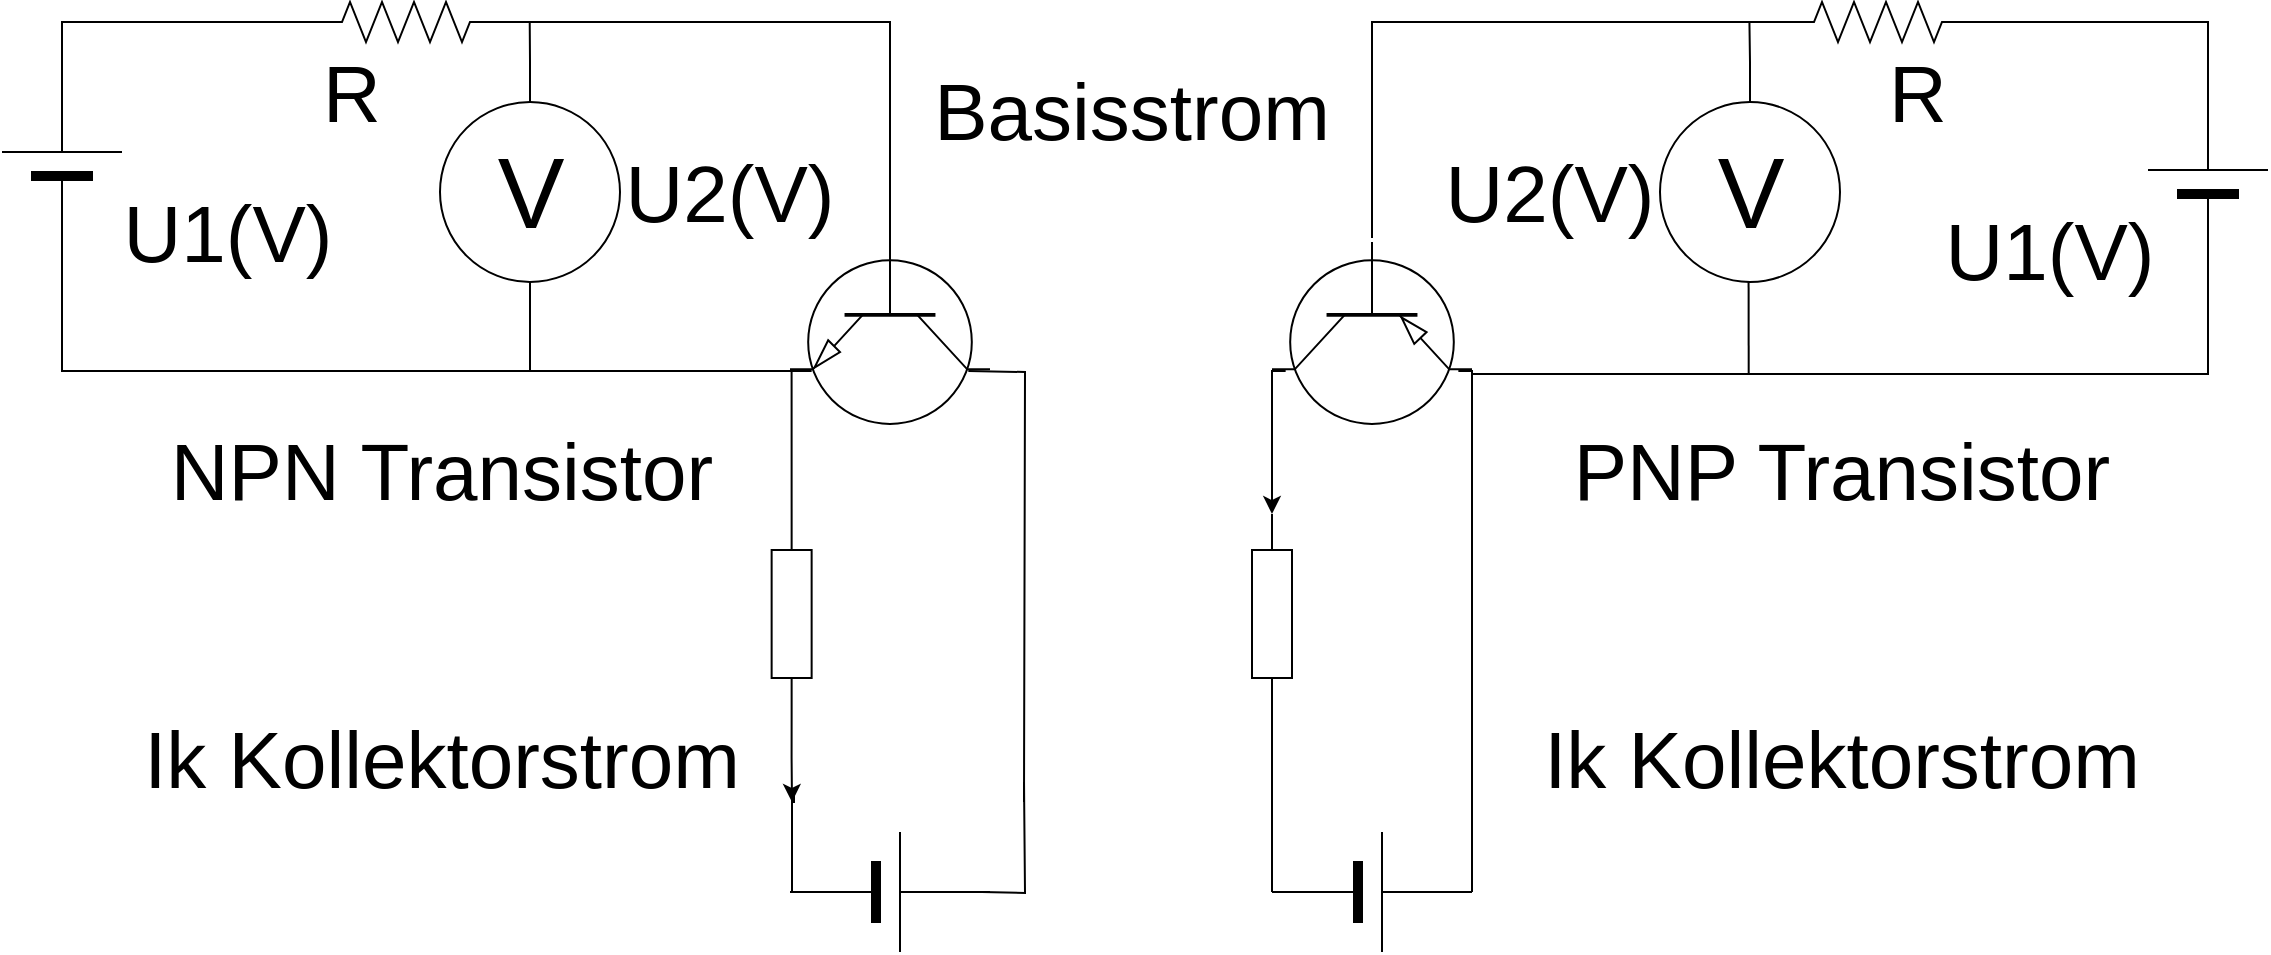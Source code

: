 <mxfile version="22.0.4" type="github">
  <diagram name="Seite-1" id="SwUyU-Bd7X8b6AyWLl8s">
    <mxGraphModel dx="1760" dy="940" grid="1" gridSize="10" guides="1" tooltips="1" connect="1" arrows="1" fold="1" page="1" pageScale="1" pageWidth="827" pageHeight="1169" math="0" shadow="0">
      <root>
        <mxCell id="0" />
        <mxCell id="1" parent="0" />
        <mxCell id="tiAfQWd1B2fHu0ejCIG2-27" style="edgeStyle=orthogonalEdgeStyle;rounded=0;orthogonalLoop=1;jettySize=auto;html=1;exitX=0.7;exitY=0;exitDx=0;exitDy=0;exitPerimeter=0;endArrow=none;endFill=0;" edge="1" parent="1">
          <mxGeometry relative="1" as="geometry">
            <mxPoint x="616" y="510" as="targetPoint" />
            <mxPoint x="588.182" y="294.5" as="sourcePoint" />
          </mxGeometry>
        </mxCell>
        <mxCell id="tiAfQWd1B2fHu0ejCIG2-2" value="" style="verticalLabelPosition=bottom;shadow=0;dashed=0;align=center;html=1;verticalAlign=top;shape=mxgraph.electrical.transistors.npn_transistor_1;direction=south;" vertex="1" parent="1">
          <mxGeometry x="499" y="228" width="100" height="95" as="geometry" />
        </mxCell>
        <mxCell id="tiAfQWd1B2fHu0ejCIG2-3" value="" style="verticalLabelPosition=bottom;shadow=0;dashed=0;align=center;html=1;verticalAlign=top;shape=mxgraph.electrical.transistors.pnp_transistor_1;direction=south;" vertex="1" parent="1">
          <mxGeometry x="740" y="228" width="100" height="95" as="geometry" />
        </mxCell>
        <mxCell id="tiAfQWd1B2fHu0ejCIG2-12" style="edgeStyle=orthogonalEdgeStyle;rounded=0;orthogonalLoop=1;jettySize=auto;html=1;exitX=0;exitY=0.5;exitDx=0;exitDy=0;exitPerimeter=0;endArrow=none;endFill=0;entryX=0.7;entryY=1;entryDx=0;entryDy=0;entryPerimeter=0;" edge="1" parent="1" source="tiAfQWd1B2fHu0ejCIG2-4">
          <mxGeometry relative="1" as="geometry">
            <mxPoint x="505.818" y="294.5" as="targetPoint" />
            <mxPoint x="98.98" y="223" as="sourcePoint" />
            <Array as="points">
              <mxPoint x="135" y="294" />
            </Array>
          </mxGeometry>
        </mxCell>
        <mxCell id="tiAfQWd1B2fHu0ejCIG2-4" value="" style="verticalLabelPosition=bottom;shadow=0;dashed=0;align=center;fillColor=strokeColor;html=1;verticalAlign=top;strokeWidth=1;shape=mxgraph.electrical.miscellaneous.monocell_battery;direction=north;" vertex="1" parent="1">
          <mxGeometry x="105" y="140" width="60" height="100" as="geometry" />
        </mxCell>
        <mxCell id="tiAfQWd1B2fHu0ejCIG2-6" value="" style="pointerEvents=1;verticalLabelPosition=bottom;shadow=0;dashed=0;align=center;html=1;verticalAlign=top;shape=mxgraph.electrical.resistors.resistor_1;direction=south;" vertex="1" parent="1">
          <mxGeometry x="730" y="366" width="20" height="100" as="geometry" />
        </mxCell>
        <mxCell id="tiAfQWd1B2fHu0ejCIG2-29" style="edgeStyle=orthogonalEdgeStyle;rounded=0;orthogonalLoop=1;jettySize=auto;html=1;exitX=0;exitY=0.5;exitDx=0;exitDy=0;exitPerimeter=0;endArrow=none;endFill=0;" edge="1" parent="1" source="tiAfQWd1B2fHu0ejCIG2-7">
          <mxGeometry relative="1" as="geometry">
            <mxPoint x="500" y="510" as="targetPoint" />
            <Array as="points">
              <mxPoint x="500" y="555" />
              <mxPoint x="500" y="505" />
              <mxPoint x="501" y="505" />
            </Array>
          </mxGeometry>
        </mxCell>
        <mxCell id="tiAfQWd1B2fHu0ejCIG2-31" style="edgeStyle=orthogonalEdgeStyle;rounded=0;orthogonalLoop=1;jettySize=auto;html=1;exitX=1;exitY=0.5;exitDx=0;exitDy=0;exitPerimeter=0;endArrow=none;endFill=0;" edge="1" parent="1">
          <mxGeometry relative="1" as="geometry">
            <mxPoint x="616" y="500" as="targetPoint" />
            <mxPoint x="595" y="555" as="sourcePoint" />
          </mxGeometry>
        </mxCell>
        <mxCell id="tiAfQWd1B2fHu0ejCIG2-7" value="" style="verticalLabelPosition=bottom;shadow=0;dashed=0;align=center;fillColor=strokeColor;html=1;verticalAlign=top;strokeWidth=1;shape=mxgraph.electrical.miscellaneous.monocell_battery;" vertex="1" parent="1">
          <mxGeometry x="499" y="525" width="100" height="60" as="geometry" />
        </mxCell>
        <mxCell id="tiAfQWd1B2fHu0ejCIG2-61" style="edgeStyle=orthogonalEdgeStyle;rounded=0;orthogonalLoop=1;jettySize=auto;html=1;exitX=0;exitY=0.5;exitDx=0;exitDy=0;exitPerimeter=0;endArrow=none;endFill=0;" edge="1" parent="1">
          <mxGeometry relative="1" as="geometry">
            <mxPoint x="840" y="296" as="targetPoint" />
            <mxPoint x="1208" y="245.0" as="sourcePoint" />
            <Array as="points">
              <mxPoint x="1208" y="296" />
            </Array>
          </mxGeometry>
        </mxCell>
        <mxCell id="tiAfQWd1B2fHu0ejCIG2-8" value="" style="verticalLabelPosition=bottom;shadow=0;dashed=0;align=center;fillColor=strokeColor;html=1;verticalAlign=top;strokeWidth=1;shape=mxgraph.electrical.miscellaneous.monocell_battery;direction=north;" vertex="1" parent="1">
          <mxGeometry x="1178" y="149" width="60" height="100" as="geometry" />
        </mxCell>
        <mxCell id="tiAfQWd1B2fHu0ejCIG2-9" value="" style="verticalLabelPosition=bottom;shadow=0;dashed=0;align=center;fillColor=strokeColor;html=1;verticalAlign=top;strokeWidth=1;shape=mxgraph.electrical.miscellaneous.monocell_battery;direction=east;" vertex="1" parent="1">
          <mxGeometry x="740" y="525" width="100" height="60" as="geometry" />
        </mxCell>
        <mxCell id="tiAfQWd1B2fHu0ejCIG2-16" style="edgeStyle=orthogonalEdgeStyle;rounded=0;orthogonalLoop=1;jettySize=auto;html=1;exitX=0.5;exitY=1;exitDx=0;exitDy=0;endArrow=none;endFill=0;" edge="1" parent="1">
          <mxGeometry relative="1" as="geometry">
            <mxPoint x="369" y="295" as="targetPoint" />
            <mxPoint x="369.0" y="245" as="sourcePoint" />
            <Array as="points">
              <mxPoint x="369" y="255" />
              <mxPoint x="369" y="255" />
            </Array>
          </mxGeometry>
        </mxCell>
        <mxCell id="tiAfQWd1B2fHu0ejCIG2-18" style="edgeStyle=orthogonalEdgeStyle;rounded=0;orthogonalLoop=1;jettySize=auto;html=1;exitX=0.5;exitY=0;exitDx=0;exitDy=0;startArrow=none;startFill=0;endArrow=none;endFill=0;" edge="1" parent="1" source="tiAfQWd1B2fHu0ejCIG2-10">
          <mxGeometry relative="1" as="geometry">
            <mxPoint x="368.862" y="120" as="targetPoint" />
          </mxGeometry>
        </mxCell>
        <mxCell id="tiAfQWd1B2fHu0ejCIG2-10" value="V" style="verticalLabelPosition=middle;shadow=0;dashed=0;align=center;html=1;verticalAlign=middle;strokeWidth=1;shape=ellipse;aspect=fixed;fontSize=50;" vertex="1" parent="1">
          <mxGeometry x="324" y="160" width="90" height="90" as="geometry" />
        </mxCell>
        <mxCell id="tiAfQWd1B2fHu0ejCIG2-43" style="edgeStyle=orthogonalEdgeStyle;rounded=0;orthogonalLoop=1;jettySize=auto;html=1;exitX=0.5;exitY=1;exitDx=0;exitDy=0;endArrow=none;endFill=0;" edge="1" parent="1">
          <mxGeometry relative="1" as="geometry">
            <mxPoint x="978.343" y="295.5" as="targetPoint" />
            <mxPoint x="978.29" y="245.5" as="sourcePoint" />
          </mxGeometry>
        </mxCell>
        <mxCell id="tiAfQWd1B2fHu0ejCIG2-60" style="edgeStyle=orthogonalEdgeStyle;rounded=0;orthogonalLoop=1;jettySize=auto;html=1;exitX=0.5;exitY=0;exitDx=0;exitDy=0;endArrow=none;endFill=0;" edge="1" parent="1" source="tiAfQWd1B2fHu0ejCIG2-11">
          <mxGeometry relative="1" as="geometry">
            <mxPoint x="978.714" y="120" as="targetPoint" />
          </mxGeometry>
        </mxCell>
        <mxCell id="tiAfQWd1B2fHu0ejCIG2-11" value="V" style="verticalLabelPosition=middle;shadow=0;dashed=0;align=center;html=1;verticalAlign=middle;strokeWidth=1;shape=ellipse;aspect=fixed;fontSize=50;" vertex="1" parent="1">
          <mxGeometry x="934" y="160" width="90" height="90" as="geometry" />
        </mxCell>
        <mxCell id="tiAfQWd1B2fHu0ejCIG2-14" style="edgeStyle=orthogonalEdgeStyle;rounded=0;orthogonalLoop=1;jettySize=auto;html=1;entryX=1;entryY=0.5;entryDx=0;entryDy=0;entryPerimeter=0;endArrow=none;endFill=0;exitX=0;exitY=0.5;exitDx=0;exitDy=0;exitPerimeter=0;" edge="1" parent="1" source="tiAfQWd1B2fHu0ejCIG2-19" target="tiAfQWd1B2fHu0ejCIG2-4">
          <mxGeometry relative="1" as="geometry">
            <mxPoint x="171" y="120" as="sourcePoint" />
            <mxPoint x="99.98" y="149" as="targetPoint" />
            <Array as="points">
              <mxPoint x="135" y="120" />
            </Array>
          </mxGeometry>
        </mxCell>
        <mxCell id="tiAfQWd1B2fHu0ejCIG2-15" style="edgeStyle=orthogonalEdgeStyle;rounded=0;orthogonalLoop=1;jettySize=auto;html=1;endArrow=none;endFill=0;entryX=1;entryY=0.5;entryDx=0;entryDy=0;entryPerimeter=0;exitX=0.126;exitY=0.5;exitDx=0;exitDy=0;exitPerimeter=0;" edge="1" parent="1" source="tiAfQWd1B2fHu0ejCIG2-2" target="tiAfQWd1B2fHu0ejCIG2-19">
          <mxGeometry relative="1" as="geometry">
            <mxPoint x="549" y="210" as="sourcePoint" />
            <mxPoint x="310" y="120" as="targetPoint" />
            <Array as="points">
              <mxPoint x="549" y="120" />
            </Array>
          </mxGeometry>
        </mxCell>
        <mxCell id="tiAfQWd1B2fHu0ejCIG2-19" value="" style="pointerEvents=1;verticalLabelPosition=bottom;shadow=0;dashed=0;align=center;html=1;verticalAlign=top;shape=mxgraph.electrical.resistors.resistor_2;" vertex="1" parent="1">
          <mxGeometry x="257" y="110" width="100" height="20" as="geometry" />
        </mxCell>
        <mxCell id="tiAfQWd1B2fHu0ejCIG2-28" style="edgeStyle=orthogonalEdgeStyle;rounded=0;orthogonalLoop=1;jettySize=auto;html=1;exitX=1;exitY=0.5;exitDx=0;exitDy=0;exitPerimeter=0;" edge="1" parent="1" source="tiAfQWd1B2fHu0ejCIG2-20">
          <mxGeometry relative="1" as="geometry">
            <mxPoint x="500" y="510" as="targetPoint" />
          </mxGeometry>
        </mxCell>
        <mxCell id="tiAfQWd1B2fHu0ejCIG2-20" value="" style="pointerEvents=1;verticalLabelPosition=bottom;shadow=0;dashed=0;align=center;html=1;verticalAlign=top;shape=mxgraph.electrical.resistors.resistor_1;direction=south;" vertex="1" parent="1">
          <mxGeometry x="489.82" y="366" width="20" height="100" as="geometry" />
        </mxCell>
        <mxCell id="tiAfQWd1B2fHu0ejCIG2-22" style="edgeStyle=orthogonalEdgeStyle;rounded=0;orthogonalLoop=1;jettySize=auto;html=1;exitX=0.7;exitY=1;exitDx=0;exitDy=0;exitPerimeter=0;endArrow=none;endFill=0;entryX=0;entryY=0.5;entryDx=0;entryDy=0;entryPerimeter=0;" edge="1" parent="1" target="tiAfQWd1B2fHu0ejCIG2-20">
          <mxGeometry relative="1" as="geometry">
            <mxPoint x="509.818" y="294.5" as="sourcePoint" />
            <mxPoint x="500" y="340" as="targetPoint" />
            <Array as="points">
              <mxPoint x="500" y="295" />
            </Array>
          </mxGeometry>
        </mxCell>
        <mxCell id="tiAfQWd1B2fHu0ejCIG2-32" style="edgeStyle=orthogonalEdgeStyle;rounded=0;orthogonalLoop=1;jettySize=auto;html=1;exitX=1;exitY=0.5;exitDx=0;exitDy=0;exitPerimeter=0;entryX=0.7;entryY=0;entryDx=0;entryDy=0;entryPerimeter=0;endArrow=none;endFill=0;" edge="1" parent="1" source="tiAfQWd1B2fHu0ejCIG2-9" target="tiAfQWd1B2fHu0ejCIG2-3">
          <mxGeometry relative="1" as="geometry">
            <Array as="points">
              <mxPoint x="840" y="295" />
            </Array>
          </mxGeometry>
        </mxCell>
        <mxCell id="tiAfQWd1B2fHu0ejCIG2-33" style="edgeStyle=orthogonalEdgeStyle;rounded=0;orthogonalLoop=1;jettySize=auto;html=1;exitX=0;exitY=0.5;exitDx=0;exitDy=0;exitPerimeter=0;entryX=1;entryY=0.5;entryDx=0;entryDy=0;entryPerimeter=0;endArrow=none;endFill=0;" edge="1" parent="1" source="tiAfQWd1B2fHu0ejCIG2-9" target="tiAfQWd1B2fHu0ejCIG2-6">
          <mxGeometry relative="1" as="geometry">
            <Array as="points">
              <mxPoint x="740" y="520" />
              <mxPoint x="740" y="520" />
            </Array>
          </mxGeometry>
        </mxCell>
        <mxCell id="tiAfQWd1B2fHu0ejCIG2-34" style="edgeStyle=orthogonalEdgeStyle;rounded=0;orthogonalLoop=1;jettySize=auto;html=1;exitX=0.7;exitY=1;exitDx=0;exitDy=0;exitPerimeter=0;entryX=0;entryY=0.5;entryDx=0;entryDy=0;entryPerimeter=0;" edge="1" parent="1" source="tiAfQWd1B2fHu0ejCIG2-3" target="tiAfQWd1B2fHu0ejCIG2-6">
          <mxGeometry relative="1" as="geometry">
            <Array as="points">
              <mxPoint x="740" y="295" />
            </Array>
          </mxGeometry>
        </mxCell>
        <mxCell id="tiAfQWd1B2fHu0ejCIG2-35" value="" style="pointerEvents=1;verticalLabelPosition=bottom;shadow=0;dashed=0;align=center;html=1;verticalAlign=top;shape=mxgraph.electrical.resistors.resistor_2;" vertex="1" parent="1">
          <mxGeometry x="993" y="110" width="100" height="20" as="geometry" />
        </mxCell>
        <mxCell id="tiAfQWd1B2fHu0ejCIG2-39" style="edgeStyle=orthogonalEdgeStyle;rounded=0;orthogonalLoop=1;jettySize=auto;html=1;exitX=1;exitY=0.5;exitDx=0;exitDy=0;exitPerimeter=0;entryX=1;entryY=0.5;entryDx=0;entryDy=0;entryPerimeter=0;endArrow=none;endFill=0;" edge="1" parent="1" source="tiAfQWd1B2fHu0ejCIG2-35" target="tiAfQWd1B2fHu0ejCIG2-8">
          <mxGeometry relative="1" as="geometry" />
        </mxCell>
        <mxCell id="tiAfQWd1B2fHu0ejCIG2-40" style="edgeStyle=orthogonalEdgeStyle;rounded=0;orthogonalLoop=1;jettySize=auto;html=1;exitX=0;exitY=0.5;exitDx=0;exitDy=0;exitPerimeter=0;entryX=0;entryY=0.5;entryDx=0;entryDy=0;entryPerimeter=0;endArrow=none;endFill=0;" edge="1" parent="1" source="tiAfQWd1B2fHu0ejCIG2-3" target="tiAfQWd1B2fHu0ejCIG2-35">
          <mxGeometry relative="1" as="geometry" />
        </mxCell>
        <mxCell id="tiAfQWd1B2fHu0ejCIG2-45" value="&lt;font style=&quot;font-size: 40px;&quot;&gt;U1(V)&lt;/font&gt;" style="text;strokeColor=none;align=center;fillColor=none;html=1;verticalAlign=middle;whiteSpace=wrap;rounded=0;" vertex="1" parent="1">
          <mxGeometry x="188" y="210" width="60" height="30" as="geometry" />
        </mxCell>
        <mxCell id="tiAfQWd1B2fHu0ejCIG2-46" value="&lt;font style=&quot;font-size: 40px;&quot;&gt;U1(V)&lt;/font&gt;" style="text;strokeColor=none;align=center;fillColor=none;html=1;verticalAlign=middle;whiteSpace=wrap;rounded=0;" vertex="1" parent="1">
          <mxGeometry x="1099" y="219" width="60" height="30" as="geometry" />
        </mxCell>
        <mxCell id="tiAfQWd1B2fHu0ejCIG2-47" value="&lt;font style=&quot;font-size: 40px;&quot;&gt;U2(V)&lt;/font&gt;" style="text;strokeColor=none;align=center;fillColor=none;html=1;verticalAlign=middle;whiteSpace=wrap;rounded=0;" vertex="1" parent="1">
          <mxGeometry x="439" y="190" width="60" height="30" as="geometry" />
        </mxCell>
        <mxCell id="tiAfQWd1B2fHu0ejCIG2-48" value="&lt;font style=&quot;font-size: 40px;&quot;&gt;U2(V)&lt;/font&gt;" style="text;strokeColor=none;align=center;fillColor=none;html=1;verticalAlign=middle;whiteSpace=wrap;rounded=0;" vertex="1" parent="1">
          <mxGeometry x="849" y="190" width="60" height="30" as="geometry" />
        </mxCell>
        <mxCell id="tiAfQWd1B2fHu0ejCIG2-50" value="&lt;font style=&quot;font-size: 40px;&quot;&gt;R&lt;/font&gt;" style="text;strokeColor=none;align=center;fillColor=none;html=1;verticalAlign=middle;whiteSpace=wrap;rounded=0;" vertex="1" parent="1">
          <mxGeometry x="250" y="140" width="60" height="30" as="geometry" />
        </mxCell>
        <mxCell id="tiAfQWd1B2fHu0ejCIG2-53" value="&lt;font style=&quot;font-size: 40px;&quot;&gt;R&lt;/font&gt;" style="text;strokeColor=none;align=center;fillColor=none;html=1;verticalAlign=middle;whiteSpace=wrap;rounded=0;rotation=0;" vertex="1" parent="1">
          <mxGeometry x="1033" y="140" width="60" height="30" as="geometry" />
        </mxCell>
        <mxCell id="tiAfQWd1B2fHu0ejCIG2-58" value="&lt;div style=&quot;font-size: 40px;&quot;&gt;&lt;font style=&quot;font-size: 40px;&quot;&gt;NPN Transistor&lt;/font&gt;&lt;/div&gt;&lt;div style=&quot;font-size: 40px;&quot;&gt;&lt;font style=&quot;font-size: 40px;&quot;&gt;&lt;br&gt;&lt;/font&gt;&lt;/div&gt;&lt;div style=&quot;font-size: 40px;&quot;&gt;&lt;font style=&quot;font-size: 40px;&quot;&gt;&lt;br&gt;&lt;/font&gt;&lt;/div&gt;&lt;div style=&quot;font-size: 40px;&quot;&gt;&lt;font style=&quot;font-size: 40px;&quot;&gt;Ik Kollektorstrom&lt;/font&gt;&lt;br&gt;&lt;/div&gt;" style="text;strokeColor=none;align=center;fillColor=none;html=1;verticalAlign=middle;whiteSpace=wrap;rounded=0;" vertex="1" parent="1">
          <mxGeometry x="130" y="316" width="390" height="200" as="geometry" />
        </mxCell>
        <mxCell id="tiAfQWd1B2fHu0ejCIG2-59" value="&lt;div style=&quot;font-size: 40px;&quot;&gt;&lt;font style=&quot;font-size: 40px;&quot;&gt;PNP Transistor&lt;/font&gt;&lt;/div&gt;&lt;div style=&quot;font-size: 40px;&quot;&gt;&lt;font style=&quot;font-size: 40px;&quot;&gt;&lt;br&gt;&lt;/font&gt;&lt;/div&gt;&lt;div style=&quot;font-size: 40px;&quot;&gt;&lt;font style=&quot;font-size: 40px;&quot;&gt;&lt;br&gt;&lt;/font&gt;&lt;/div&gt;&lt;div style=&quot;font-size: 40px;&quot;&gt;&lt;font style=&quot;font-size: 40px;&quot;&gt;Ik Kollektorstrom&lt;/font&gt;&lt;br&gt;&lt;/div&gt;" style="text;strokeColor=none;align=center;fillColor=none;html=1;verticalAlign=middle;whiteSpace=wrap;rounded=0;" vertex="1" parent="1">
          <mxGeometry x="830" y="316" width="390" height="200" as="geometry" />
        </mxCell>
        <mxCell id="tiAfQWd1B2fHu0ejCIG2-65" value="&lt;font style=&quot;font-size: 40px;&quot;&gt;Basisstrom&lt;/font&gt;" style="text;strokeColor=none;align=center;fillColor=none;html=1;verticalAlign=middle;whiteSpace=wrap;rounded=0;" vertex="1" parent="1">
          <mxGeometry x="640" y="149" width="60" height="30" as="geometry" />
        </mxCell>
      </root>
    </mxGraphModel>
  </diagram>
</mxfile>
